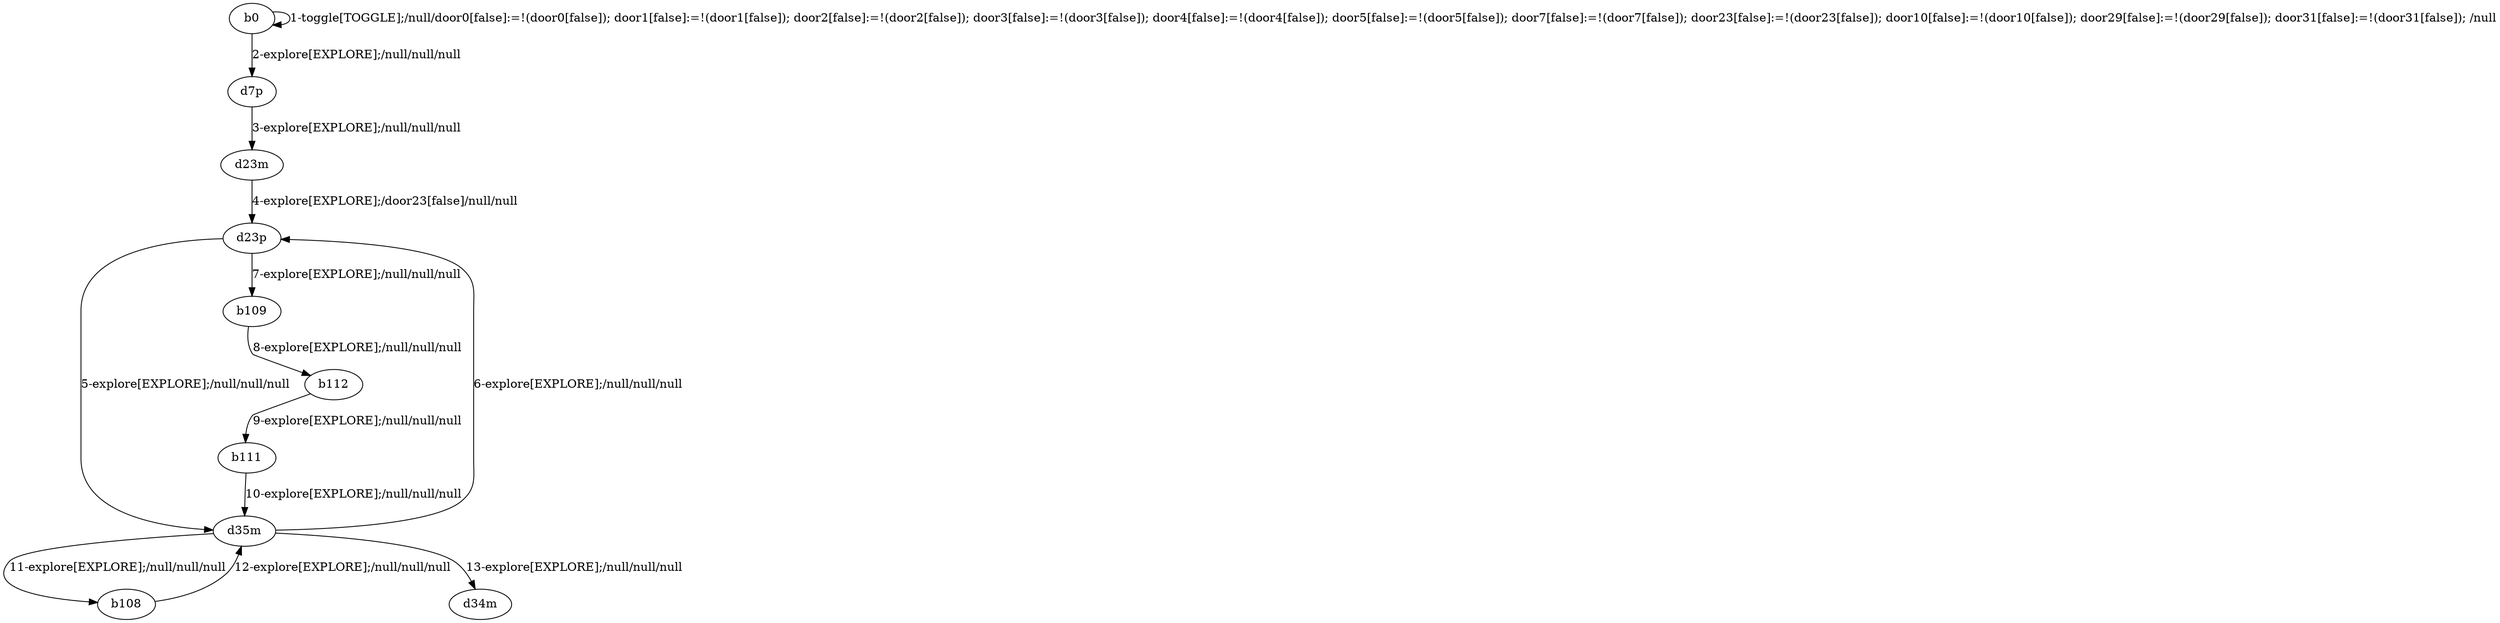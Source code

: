 # Total number of goals covered by this test: 2
# b109 --> b112
# d23p --> b109

digraph g {
"b0" -> "b0" [label = "1-toggle[TOGGLE];/null/door0[false]:=!(door0[false]); door1[false]:=!(door1[false]); door2[false]:=!(door2[false]); door3[false]:=!(door3[false]); door4[false]:=!(door4[false]); door5[false]:=!(door5[false]); door7[false]:=!(door7[false]); door23[false]:=!(door23[false]); door10[false]:=!(door10[false]); door29[false]:=!(door29[false]); door31[false]:=!(door31[false]); /null"];
"b0" -> "d7p" [label = "2-explore[EXPLORE];/null/null/null"];
"d7p" -> "d23m" [label = "3-explore[EXPLORE];/null/null/null"];
"d23m" -> "d23p" [label = "4-explore[EXPLORE];/door23[false]/null/null"];
"d23p" -> "d35m" [label = "5-explore[EXPLORE];/null/null/null"];
"d35m" -> "d23p" [label = "6-explore[EXPLORE];/null/null/null"];
"d23p" -> "b109" [label = "7-explore[EXPLORE];/null/null/null"];
"b109" -> "b112" [label = "8-explore[EXPLORE];/null/null/null"];
"b112" -> "b111" [label = "9-explore[EXPLORE];/null/null/null"];
"b111" -> "d35m" [label = "10-explore[EXPLORE];/null/null/null"];
"d35m" -> "b108" [label = "11-explore[EXPLORE];/null/null/null"];
"b108" -> "d35m" [label = "12-explore[EXPLORE];/null/null/null"];
"d35m" -> "d34m" [label = "13-explore[EXPLORE];/null/null/null"];
}
